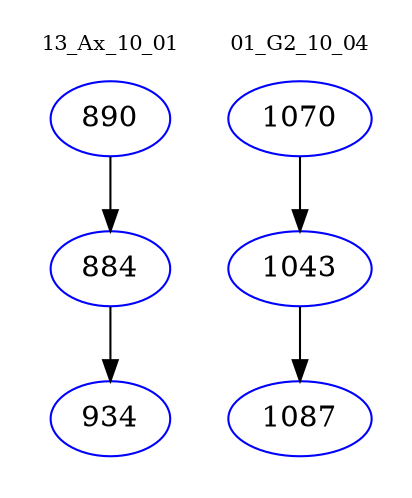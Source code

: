 digraph{
subgraph cluster_0 {
color = white
label = "13_Ax_10_01";
fontsize=10;
T0_890 [label="890", color="blue"]
T0_890 -> T0_884 [color="black"]
T0_884 [label="884", color="blue"]
T0_884 -> T0_934 [color="black"]
T0_934 [label="934", color="blue"]
}
subgraph cluster_1 {
color = white
label = "01_G2_10_04";
fontsize=10;
T1_1070 [label="1070", color="blue"]
T1_1070 -> T1_1043 [color="black"]
T1_1043 [label="1043", color="blue"]
T1_1043 -> T1_1087 [color="black"]
T1_1087 [label="1087", color="blue"]
}
}
